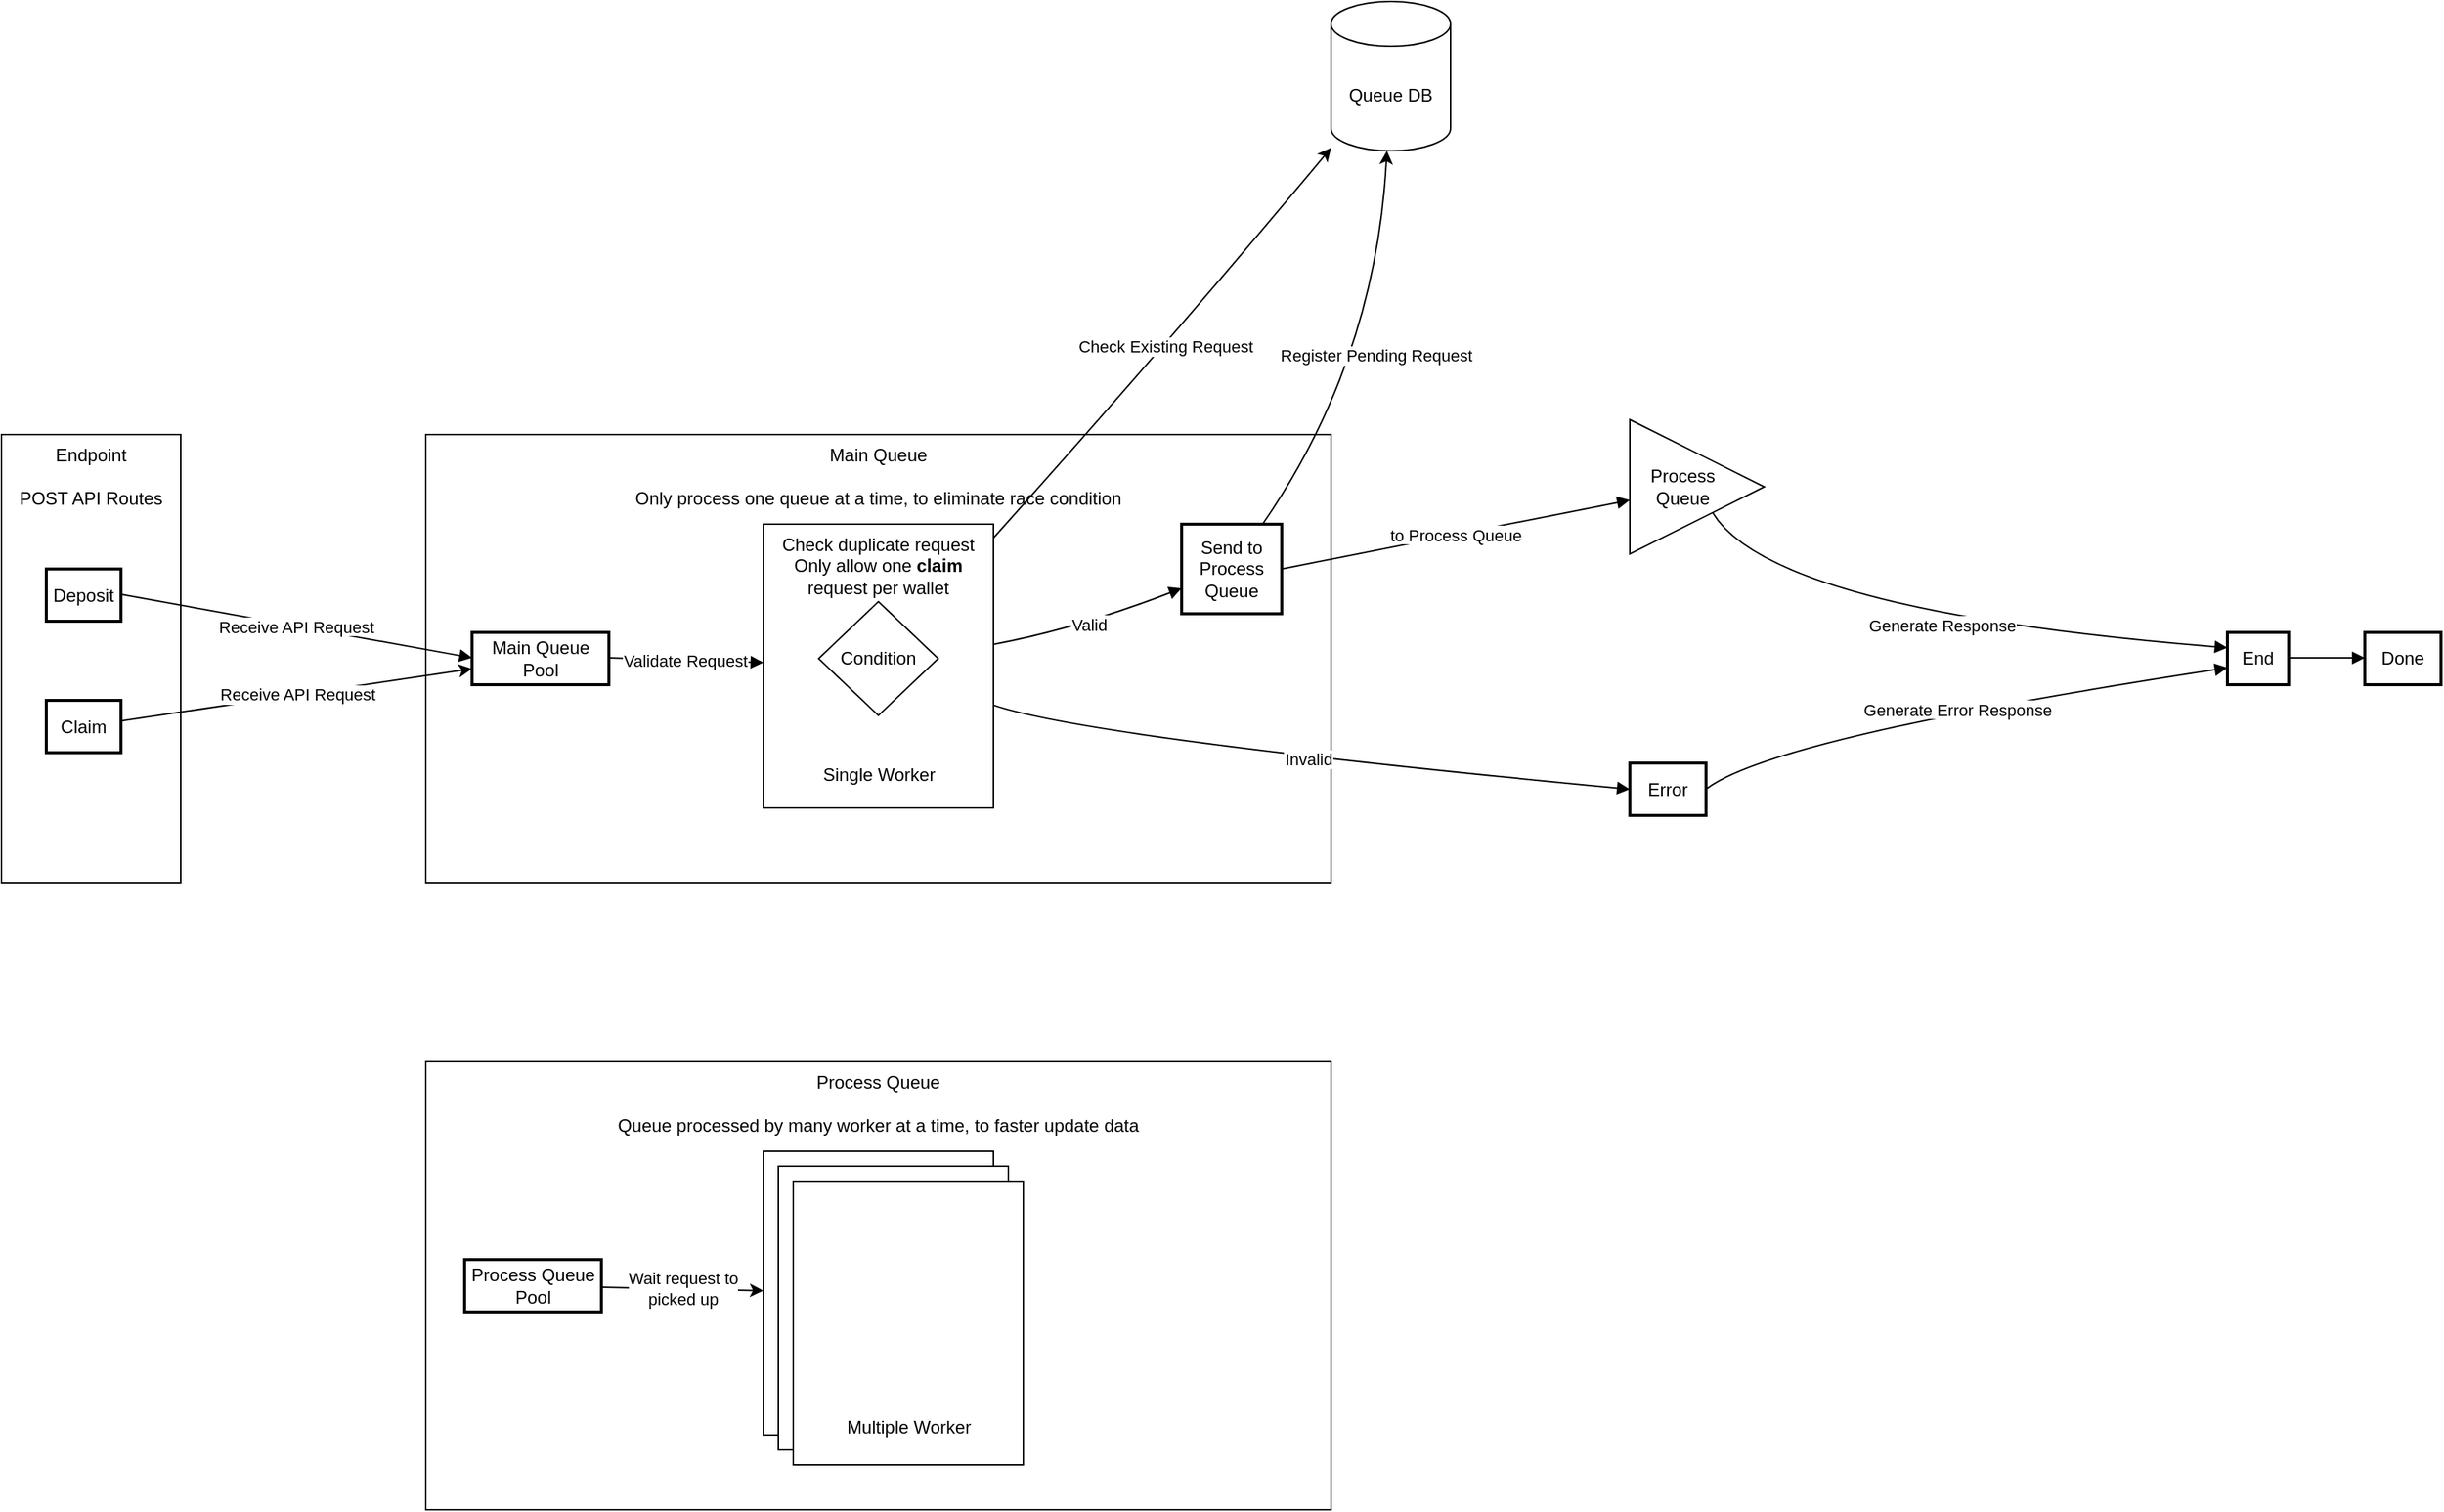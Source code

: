 <mxfile version="22.1.21" type="github">
  <diagram name="Logic" id="onQaG1SxVY_JN8vI7sOl">
    <mxGraphModel dx="2422" dy="1787" grid="1" gridSize="10" guides="1" tooltips="1" connect="1" arrows="1" fold="1" page="1" pageScale="1" pageWidth="850" pageHeight="1100" math="0" shadow="0">
      <root>
        <mxCell id="0" />
        <mxCell id="1" parent="0" />
        <mxCell id="6" value="Error" style="whiteSpace=wrap;strokeWidth=2;" parent="1" vertex="1">
          <mxGeometry x="970" y="120" width="51" height="35" as="geometry" />
        </mxCell>
        <mxCell id="8" value="End" style="whiteSpace=wrap;strokeWidth=2;" parent="1" vertex="1">
          <mxGeometry x="1370" y="32.5" width="41" height="35" as="geometry" />
        </mxCell>
        <mxCell id="9" value="Done" style="whiteSpace=wrap;strokeWidth=2;" parent="1" vertex="1">
          <mxGeometry x="1462" y="32.5" width="51" height="35" as="geometry" />
        </mxCell>
        <mxCell id="15" value="Generate Response" style="curved=1;startArrow=none;endArrow=block;entryX=0.011;entryY=0.299;" parent="1" source="S8V6_XJqYpJdOoggkrQV-40" target="8" edge="1">
          <mxGeometry relative="1" as="geometry">
            <Array as="points">
              <mxPoint x="1065" y="18" />
            </Array>
            <mxPoint x="1116" y="-72.5" as="sourcePoint" />
          </mxGeometry>
        </mxCell>
        <mxCell id="16" value="Generate Error Response" style="curved=1;startArrow=none;endArrow=block;exitX=0.987;exitY=0.5;entryX=0.011;entryY=0.672;" parent="1" source="6" target="8" edge="1">
          <mxGeometry relative="1" as="geometry">
            <Array as="points">
              <mxPoint x="1065" y="103" />
            </Array>
          </mxGeometry>
        </mxCell>
        <mxCell id="17" value="" style="curved=1;startArrow=none;endArrow=block;exitX=1.016;exitY=0.486;entryX=-0.007;entryY=0.486;" parent="1" source="8" target="9" edge="1">
          <mxGeometry relative="1" as="geometry">
            <Array as="points" />
          </mxGeometry>
        </mxCell>
        <mxCell id="S8V6_XJqYpJdOoggkrQV-31" value="" style="group" vertex="1" connectable="0" parent="1">
          <mxGeometry x="-120" y="-100" width="120" height="300" as="geometry" />
        </mxCell>
        <mxCell id="S8V6_XJqYpJdOoggkrQV-23" value="API Routes" style="group" vertex="1" connectable="0" parent="S8V6_XJqYpJdOoggkrQV-31">
          <mxGeometry width="120" height="300" as="geometry" />
        </mxCell>
        <mxCell id="S8V6_XJqYpJdOoggkrQV-21" value="Endpoint&lt;br&gt;&lt;div&gt;&lt;br&gt;&lt;/div&gt;&lt;div&gt;POST API Routes&lt;/div&gt;" style="rounded=0;whiteSpace=wrap;html=1;verticalAlign=top;" vertex="1" parent="S8V6_XJqYpJdOoggkrQV-23">
          <mxGeometry width="120" height="300" as="geometry" />
        </mxCell>
        <mxCell id="S8V6_XJqYpJdOoggkrQV-17" value="Claim" style="whiteSpace=wrap;strokeWidth=2;" vertex="1" parent="S8V6_XJqYpJdOoggkrQV-23">
          <mxGeometry x="30" y="178" width="50" height="35" as="geometry" />
        </mxCell>
        <mxCell id="2" value="Deposit" style="whiteSpace=wrap;strokeWidth=2;" parent="S8V6_XJqYpJdOoggkrQV-31" vertex="1">
          <mxGeometry x="30" y="90" width="50" height="35" as="geometry" />
        </mxCell>
        <mxCell id="S8V6_XJqYpJdOoggkrQV-37" value="Queue DB" style="shape=cylinder3;whiteSpace=wrap;html=1;boundedLbl=1;backgroundOutline=1;size=15;" vertex="1" parent="1">
          <mxGeometry x="770" y="-390" width="80" height="100" as="geometry" />
        </mxCell>
        <mxCell id="S8V6_XJqYpJdOoggkrQV-53" value="" style="group" vertex="1" connectable="0" parent="1">
          <mxGeometry x="164" y="-100" width="606" height="300" as="geometry" />
        </mxCell>
        <mxCell id="S8V6_XJqYpJdOoggkrQV-35" value="" style="group" vertex="1" connectable="0" parent="S8V6_XJqYpJdOoggkrQV-53">
          <mxGeometry width="606" height="300" as="geometry" />
        </mxCell>
        <mxCell id="S8V6_XJqYpJdOoggkrQV-34" value="&lt;div&gt;Main Queue&lt;br&gt;&lt;/div&gt;&lt;div&gt;&lt;br&gt;&lt;/div&gt;&lt;div&gt;Only process one queue at a time, to eliminate race condition&lt;/div&gt;" style="rounded=0;whiteSpace=wrap;html=1;verticalAlign=top;" vertex="1" parent="S8V6_XJqYpJdOoggkrQV-35">
          <mxGeometry width="606" height="300" as="geometry" />
        </mxCell>
        <mxCell id="3" value="Main Queue Pool" style="whiteSpace=wrap;strokeWidth=2;" parent="S8V6_XJqYpJdOoggkrQV-35" vertex="1">
          <mxGeometry x="31.006" y="132.5" width="91.601" height="35" as="geometry" />
        </mxCell>
        <mxCell id="S8V6_XJqYpJdOoggkrQV-36" value="" style="group" vertex="1" connectable="0" parent="S8V6_XJqYpJdOoggkrQV-35">
          <mxGeometry x="226.01" y="60" width="153.98" height="190" as="geometry" />
        </mxCell>
        <mxCell id="S8V6_XJqYpJdOoggkrQV-27" value="&lt;div&gt;Check duplicate request&lt;/div&gt;&lt;div&gt;Only allow one &lt;b&gt;claim&lt;/b&gt; request per wallet&lt;br&gt;&lt;/div&gt;" style="rounded=0;whiteSpace=wrap;html=1;verticalAlign=top;" vertex="1" parent="S8V6_XJqYpJdOoggkrQV-36">
          <mxGeometry width="153.98" height="190" as="geometry" />
        </mxCell>
        <mxCell id="S8V6_XJqYpJdOoggkrQV-68" value="Single Worker" style="text;html=1;align=center;verticalAlign=middle;resizable=0;points=[];autosize=1;strokeColor=none;fillColor=none;" vertex="1" parent="S8V6_XJqYpJdOoggkrQV-36">
          <mxGeometry x="26.99" y="153" width="100" height="30" as="geometry" />
        </mxCell>
        <mxCell id="5" value="Send to Process Queue" style="whiteSpace=wrap;strokeWidth=2;" parent="S8V6_XJqYpJdOoggkrQV-35" vertex="1">
          <mxGeometry x="505.998" y="60" width="66.979" height="60" as="geometry" />
        </mxCell>
        <mxCell id="11" value="Validate Request" style="curved=1;startArrow=none;endArrow=block;exitX=0.998;exitY=0.486;" parent="S8V6_XJqYpJdOoggkrQV-35" source="3" target="S8V6_XJqYpJdOoggkrQV-27" edge="1">
          <mxGeometry relative="1" as="geometry">
            <Array as="points" />
            <mxPoint x="259.117" y="149.607" as="targetPoint" />
          </mxGeometry>
        </mxCell>
        <mxCell id="12" value="Valid" style="curved=1;startArrow=none;endArrow=block;" parent="S8V6_XJqYpJdOoggkrQV-35" source="S8V6_XJqYpJdOoggkrQV-27" target="5" edge="1">
          <mxGeometry relative="1" as="geometry">
            <Array as="points">
              <mxPoint x="436" y="130" />
            </Array>
            <mxPoint x="428.624" y="196.471" as="sourcePoint" />
            <mxPoint x="577.968" y="150" as="targetPoint" />
          </mxGeometry>
        </mxCell>
        <mxCell id="S8V6_XJqYpJdOoggkrQV-41" value="Condition" style="rhombus;whiteSpace=wrap;html=1;" vertex="1" parent="S8V6_XJqYpJdOoggkrQV-53">
          <mxGeometry x="263" y="111.905" width="80" height="76.19" as="geometry" />
        </mxCell>
        <mxCell id="S8V6_XJqYpJdOoggkrQV-39" value="Check Existing Request" style="rounded=0;orthogonalLoop=1;jettySize=auto;html=1;curved=1;" edge="1" parent="1" source="S8V6_XJqYpJdOoggkrQV-27" target="S8V6_XJqYpJdOoggkrQV-37">
          <mxGeometry relative="1" as="geometry">
            <Array as="points">
              <mxPoint x="660" y="-160" />
            </Array>
          </mxGeometry>
        </mxCell>
        <mxCell id="S8V6_XJqYpJdOoggkrQV-38" value="Register Pending Request" style="rounded=0;orthogonalLoop=1;jettySize=auto;html=1;curved=1;" edge="1" parent="1" source="5" target="S8V6_XJqYpJdOoggkrQV-37">
          <mxGeometry relative="1" as="geometry">
            <Array as="points">
              <mxPoint x="800" y="-150" />
            </Array>
          </mxGeometry>
        </mxCell>
        <mxCell id="10" value="Receive API Request" style="curved=1;startArrow=none;endArrow=block;exitX=1.0;exitY=0.486;entryX=0.003;entryY=0.486;" parent="1" source="2" target="3" edge="1">
          <mxGeometry relative="1" as="geometry">
            <Array as="points" />
          </mxGeometry>
        </mxCell>
        <mxCell id="S8V6_XJqYpJdOoggkrQV-19" value="Receive API Request" style="rounded=0;orthogonalLoop=1;jettySize=auto;html=1;curved=1;" edge="1" parent="1" source="S8V6_XJqYpJdOoggkrQV-17" target="3">
          <mxGeometry relative="1" as="geometry" />
        </mxCell>
        <mxCell id="14" value="to Process Queue" style="curved=1;startArrow=none;endArrow=block;exitX=0.998;exitY=0.5;" parent="1" source="5" target="S8V6_XJqYpJdOoggkrQV-40" edge="1">
          <mxGeometry relative="1" as="geometry">
            <Array as="points" />
            <mxPoint x="1040" y="-72.5" as="targetPoint" />
          </mxGeometry>
        </mxCell>
        <mxCell id="13" value="Invalid" style="curved=1;startArrow=none;endArrow=block;entryX=-0.009;entryY=0.5;" parent="1" source="S8V6_XJqYpJdOoggkrQV-27" target="6" edge="1">
          <mxGeometry relative="1" as="geometry">
            <Array as="points">
              <mxPoint x="608" y="103" />
            </Array>
            <mxPoint x="523.221" y="63.525" as="sourcePoint" />
          </mxGeometry>
        </mxCell>
        <mxCell id="S8V6_XJqYpJdOoggkrQV-67" value="" style="group" vertex="1" connectable="0" parent="1">
          <mxGeometry x="970" y="-110" width="90" height="90" as="geometry" />
        </mxCell>
        <mxCell id="S8V6_XJqYpJdOoggkrQV-40" value="" style="triangle;whiteSpace=wrap;html=1;align=left;" vertex="1" parent="S8V6_XJqYpJdOoggkrQV-67">
          <mxGeometry width="90" height="90" as="geometry" />
        </mxCell>
        <mxCell id="S8V6_XJqYpJdOoggkrQV-66" value="&lt;div&gt;Process&lt;/div&gt;&lt;div&gt;Queue&lt;/div&gt;" style="text;html=1;align=center;verticalAlign=middle;resizable=0;points=[];autosize=1;strokeColor=none;fillColor=none;" vertex="1" parent="S8V6_XJqYpJdOoggkrQV-67">
          <mxGeometry y="25" width="70" height="40" as="geometry" />
        </mxCell>
        <mxCell id="S8V6_XJqYpJdOoggkrQV-70" value="" style="group" vertex="1" connectable="0" parent="1">
          <mxGeometry x="164" y="320" width="606" height="300" as="geometry" />
        </mxCell>
        <mxCell id="S8V6_XJqYpJdOoggkrQV-71" value="&lt;div&gt;Process Queue&lt;br&gt;&lt;/div&gt;&lt;div&gt;&lt;br&gt;&lt;/div&gt;&lt;div&gt;Queue processed by many worker at a time, to faster update data&lt;br&gt;&lt;/div&gt;" style="rounded=0;whiteSpace=wrap;html=1;verticalAlign=top;" vertex="1" parent="S8V6_XJqYpJdOoggkrQV-70">
          <mxGeometry width="606" height="300" as="geometry" />
        </mxCell>
        <mxCell id="S8V6_XJqYpJdOoggkrQV-103" value="&lt;div&gt;Wait request to&lt;br&gt;&lt;/div&gt;&lt;div&gt;picked up&lt;/div&gt;" style="rounded=0;orthogonalLoop=1;jettySize=auto;html=1;curved=1;" edge="1" parent="S8V6_XJqYpJdOoggkrQV-70" source="S8V6_XJqYpJdOoggkrQV-72" target="S8V6_XJqYpJdOoggkrQV-74">
          <mxGeometry relative="1" as="geometry" />
        </mxCell>
        <mxCell id="S8V6_XJqYpJdOoggkrQV-72" value="Process Queue Pool" style="whiteSpace=wrap;strokeWidth=2;" vertex="1" parent="S8V6_XJqYpJdOoggkrQV-70">
          <mxGeometry x="26" y="132.5" width="91.601" height="35" as="geometry" />
        </mxCell>
        <mxCell id="S8V6_XJqYpJdOoggkrQV-73" value="" style="group" vertex="1" connectable="0" parent="S8V6_XJqYpJdOoggkrQV-70">
          <mxGeometry x="226.01" y="60" width="153.98" height="200" as="geometry" />
        </mxCell>
        <mxCell id="S8V6_XJqYpJdOoggkrQV-74" value="" style="rounded=0;whiteSpace=wrap;html=1;verticalAlign=top;" vertex="1" parent="S8V6_XJqYpJdOoggkrQV-73">
          <mxGeometry width="153.98" height="190" as="geometry" />
        </mxCell>
        <mxCell id="S8V6_XJqYpJdOoggkrQV-92" value="" style="rounded=0;whiteSpace=wrap;html=1;verticalAlign=top;" vertex="1" parent="S8V6_XJqYpJdOoggkrQV-73">
          <mxGeometry x="10" y="10" width="153.98" height="190" as="geometry" />
        </mxCell>
        <mxCell id="S8V6_XJqYpJdOoggkrQV-93" value="" style="rounded=0;whiteSpace=wrap;html=1;verticalAlign=top;" vertex="1" parent="S8V6_XJqYpJdOoggkrQV-73">
          <mxGeometry x="20" y="20" width="153.98" height="190" as="geometry" />
        </mxCell>
        <mxCell id="S8V6_XJqYpJdOoggkrQV-102" value="Multiple Worker" style="text;html=1;align=center;verticalAlign=middle;resizable=0;points=[];autosize=1;strokeColor=none;fillColor=none;" vertex="1" parent="S8V6_XJqYpJdOoggkrQV-73">
          <mxGeometry x="41.99" y="170" width="110" height="30" as="geometry" />
        </mxCell>
      </root>
    </mxGraphModel>
  </diagram>
</mxfile>
